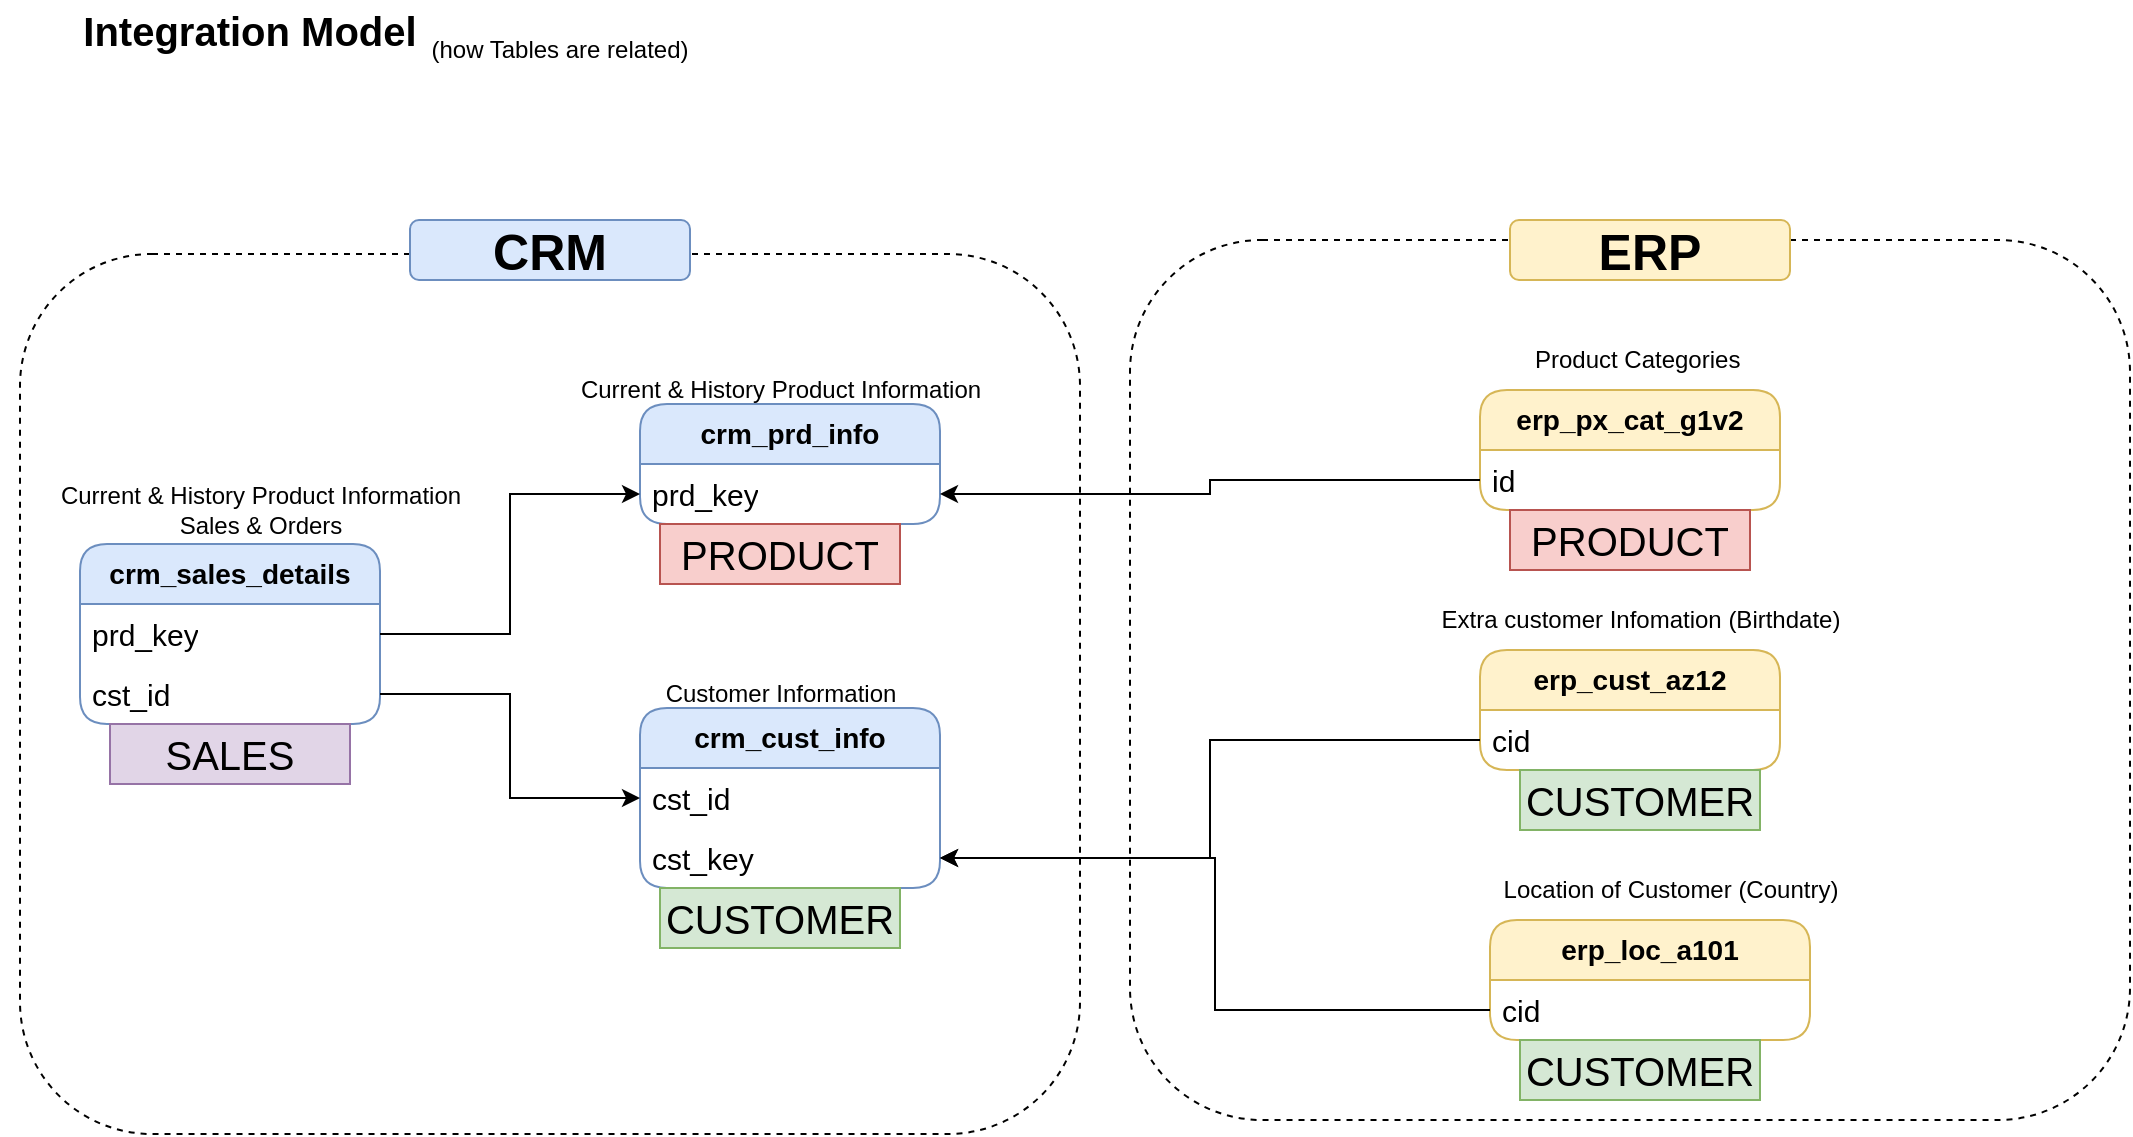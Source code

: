 <mxfile version="27.0.9">
  <diagram name="Pagina-1" id="4Yi8ouNVBeEgL0SrwW6D">
    <mxGraphModel dx="1554" dy="914" grid="1" gridSize="10" guides="1" tooltips="1" connect="1" arrows="1" fold="1" page="1" pageScale="1" pageWidth="1169" pageHeight="827" math="0" shadow="0">
      <root>
        <mxCell id="0" />
        <mxCell id="1" parent="0" />
        <mxCell id="U9UQptrExS0O_3ziEyp8-1" value="Integration Model" style="text;html=1;align=center;verticalAlign=middle;whiteSpace=wrap;rounded=0;fontSize=20;fontStyle=1" parent="1" vertex="1">
          <mxGeometry x="10" y="30" width="250" height="30" as="geometry" />
        </mxCell>
        <mxCell id="U9UQptrExS0O_3ziEyp8-2" value="(how Tables are related)" style="text;html=1;align=center;verticalAlign=middle;whiteSpace=wrap;rounded=0;" parent="1" vertex="1">
          <mxGeometry x="220" y="40" width="140" height="30" as="geometry" />
        </mxCell>
        <mxCell id="U9UQptrExS0O_3ziEyp8-3" value="crm_cust_info" style="swimlane;fontStyle=1;childLayout=stackLayout;horizontal=1;startSize=30;horizontalStack=0;resizeParent=1;resizeParentMax=0;resizeLast=0;collapsible=1;marginBottom=0;whiteSpace=wrap;html=1;rounded=1;fillColor=#dae8fc;strokeColor=#6c8ebf;fontSize=14;" parent="1" vertex="1">
          <mxGeometry x="330" y="384" width="150" height="90" as="geometry" />
        </mxCell>
        <mxCell id="U9UQptrExS0O_3ziEyp8-4" value="cst_id" style="text;strokeColor=none;fillColor=none;align=left;verticalAlign=middle;spacingLeft=4;spacingRight=4;overflow=hidden;points=[[0,0.5],[1,0.5]];portConstraint=eastwest;rotatable=0;whiteSpace=wrap;html=1;fontSize=15;" parent="U9UQptrExS0O_3ziEyp8-3" vertex="1">
          <mxGeometry y="30" width="150" height="30" as="geometry" />
        </mxCell>
        <mxCell id="U9UQptrExS0O_3ziEyp8-22" value="cst_key" style="text;strokeColor=none;fillColor=none;align=left;verticalAlign=middle;spacingLeft=4;spacingRight=4;overflow=hidden;points=[[0,0.5],[1,0.5]];portConstraint=eastwest;rotatable=0;whiteSpace=wrap;html=1;fontSize=15;" parent="U9UQptrExS0O_3ziEyp8-3" vertex="1">
          <mxGeometry y="60" width="150" height="30" as="geometry" />
        </mxCell>
        <mxCell id="U9UQptrExS0O_3ziEyp8-7" value="Customer Information" style="text;html=1;align=center;verticalAlign=middle;resizable=0;points=[];autosize=1;strokeColor=none;fillColor=none;" parent="1" vertex="1">
          <mxGeometry x="330" y="362" width="140" height="30" as="geometry" />
        </mxCell>
        <mxCell id="U9UQptrExS0O_3ziEyp8-8" value="crm_prd_info" style="swimlane;fontStyle=1;childLayout=stackLayout;horizontal=1;startSize=30;horizontalStack=0;resizeParent=1;resizeParentMax=0;resizeLast=0;collapsible=1;marginBottom=0;whiteSpace=wrap;html=1;rounded=1;fillColor=#dae8fc;strokeColor=#6c8ebf;fontSize=14;" parent="1" vertex="1">
          <mxGeometry x="330" y="232" width="150" height="60" as="geometry" />
        </mxCell>
        <mxCell id="U9UQptrExS0O_3ziEyp8-9" value="prd_key" style="text;strokeColor=none;fillColor=none;align=left;verticalAlign=middle;spacingLeft=4;spacingRight=4;overflow=hidden;points=[[0,0.5],[1,0.5]];portConstraint=eastwest;rotatable=0;whiteSpace=wrap;html=1;fontSize=15;" parent="U9UQptrExS0O_3ziEyp8-8" vertex="1">
          <mxGeometry y="30" width="150" height="30" as="geometry" />
        </mxCell>
        <mxCell id="U9UQptrExS0O_3ziEyp8-10" value="Current &amp;amp; History Product Information" style="text;html=1;align=center;verticalAlign=middle;resizable=0;points=[];autosize=1;strokeColor=none;fillColor=none;" parent="1" vertex="1">
          <mxGeometry x="290" y="210" width="220" height="30" as="geometry" />
        </mxCell>
        <mxCell id="U9UQptrExS0O_3ziEyp8-11" value="crm_sales_details" style="swimlane;fontStyle=1;childLayout=stackLayout;horizontal=1;startSize=30;horizontalStack=0;resizeParent=1;resizeParentMax=0;resizeLast=0;collapsible=1;marginBottom=0;whiteSpace=wrap;html=1;rounded=1;fillColor=#dae8fc;strokeColor=#6c8ebf;fontSize=14;" parent="1" vertex="1">
          <mxGeometry x="50" y="302" width="150" height="90" as="geometry" />
        </mxCell>
        <mxCell id="U9UQptrExS0O_3ziEyp8-12" value="prd_key" style="text;strokeColor=none;fillColor=none;align=left;verticalAlign=middle;spacingLeft=4;spacingRight=4;overflow=hidden;points=[[0,0.5],[1,0.5]];portConstraint=eastwest;rotatable=0;whiteSpace=wrap;html=1;fontSize=15;" parent="U9UQptrExS0O_3ziEyp8-11" vertex="1">
          <mxGeometry y="30" width="150" height="30" as="geometry" />
        </mxCell>
        <mxCell id="U9UQptrExS0O_3ziEyp8-17" value="cst_id" style="text;strokeColor=none;fillColor=none;align=left;verticalAlign=middle;spacingLeft=4;spacingRight=4;overflow=hidden;points=[[0,0.5],[1,0.5]];portConstraint=eastwest;rotatable=0;whiteSpace=wrap;html=1;fontSize=15;" parent="U9UQptrExS0O_3ziEyp8-11" vertex="1">
          <mxGeometry y="60" width="150" height="30" as="geometry" />
        </mxCell>
        <mxCell id="U9UQptrExS0O_3ziEyp8-13" value="Current &amp;amp; History Product Information&lt;br&gt;Sales &amp;amp; Orders" style="text;html=1;align=center;verticalAlign=middle;resizable=0;points=[];autosize=1;strokeColor=none;fillColor=none;" parent="1" vertex="1">
          <mxGeometry x="30" y="265" width="220" height="40" as="geometry" />
        </mxCell>
        <mxCell id="U9UQptrExS0O_3ziEyp8-18" style="edgeStyle=orthogonalEdgeStyle;rounded=0;orthogonalLoop=1;jettySize=auto;html=1;" parent="1" source="U9UQptrExS0O_3ziEyp8-17" target="U9UQptrExS0O_3ziEyp8-4" edge="1">
          <mxGeometry relative="1" as="geometry" />
        </mxCell>
        <mxCell id="U9UQptrExS0O_3ziEyp8-19" style="edgeStyle=orthogonalEdgeStyle;rounded=0;orthogonalLoop=1;jettySize=auto;html=1;" parent="1" source="U9UQptrExS0O_3ziEyp8-12" target="U9UQptrExS0O_3ziEyp8-9" edge="1">
          <mxGeometry relative="1" as="geometry" />
        </mxCell>
        <mxCell id="U9UQptrExS0O_3ziEyp8-20" value="erp_cust_az12" style="swimlane;fontStyle=1;childLayout=stackLayout;horizontal=1;startSize=30;horizontalStack=0;resizeParent=1;resizeParentMax=0;resizeLast=0;collapsible=1;marginBottom=0;whiteSpace=wrap;html=1;rounded=1;fillColor=#fff2cc;strokeColor=#d6b656;fontSize=14;" parent="1" vertex="1">
          <mxGeometry x="750" y="355" width="150" height="60" as="geometry" />
        </mxCell>
        <mxCell id="U9UQptrExS0O_3ziEyp8-21" value="cid" style="text;strokeColor=none;fillColor=none;align=left;verticalAlign=middle;spacingLeft=4;spacingRight=4;overflow=hidden;points=[[0,0.5],[1,0.5]];portConstraint=eastwest;rotatable=0;whiteSpace=wrap;html=1;fontSize=15;" parent="U9UQptrExS0O_3ziEyp8-20" vertex="1">
          <mxGeometry y="30" width="150" height="30" as="geometry" />
        </mxCell>
        <mxCell id="U9UQptrExS0O_3ziEyp8-24" value="Extra customer Infomation (Birthdate)" style="text;html=1;align=center;verticalAlign=middle;resizable=0;points=[];autosize=1;strokeColor=none;fillColor=none;" parent="1" vertex="1">
          <mxGeometry x="720" y="325" width="220" height="30" as="geometry" />
        </mxCell>
        <mxCell id="U9UQptrExS0O_3ziEyp8-25" value="erp_loc_a101" style="swimlane;fontStyle=1;childLayout=stackLayout;horizontal=1;startSize=30;horizontalStack=0;resizeParent=1;resizeParentMax=0;resizeLast=0;collapsible=1;marginBottom=0;whiteSpace=wrap;html=1;rounded=1;fillColor=#fff2cc;strokeColor=#d6b656;fontSize=14;" parent="1" vertex="1">
          <mxGeometry x="755" y="490" width="160" height="60" as="geometry" />
        </mxCell>
        <mxCell id="U9UQptrExS0O_3ziEyp8-26" value="cid" style="text;strokeColor=none;fillColor=none;align=left;verticalAlign=middle;spacingLeft=4;spacingRight=4;overflow=hidden;points=[[0,0.5],[1,0.5]];portConstraint=eastwest;rotatable=0;whiteSpace=wrap;html=1;fontSize=15;" parent="U9UQptrExS0O_3ziEyp8-25" vertex="1">
          <mxGeometry y="30" width="160" height="30" as="geometry" />
        </mxCell>
        <mxCell id="U9UQptrExS0O_3ziEyp8-27" value="Location of Customer (Country)" style="text;html=1;align=center;verticalAlign=middle;resizable=0;points=[];autosize=1;strokeColor=none;fillColor=none;" parent="1" vertex="1">
          <mxGeometry x="750" y="460" width="190" height="30" as="geometry" />
        </mxCell>
        <mxCell id="U9UQptrExS0O_3ziEyp8-30" value="erp_px_cat_g1v2" style="swimlane;fontStyle=1;childLayout=stackLayout;horizontal=1;startSize=30;horizontalStack=0;resizeParent=1;resizeParentMax=0;resizeLast=0;collapsible=1;marginBottom=0;whiteSpace=wrap;html=1;rounded=1;fillColor=#fff2cc;strokeColor=#d6b656;fontSize=14;" parent="1" vertex="1">
          <mxGeometry x="750" y="225" width="150" height="60" as="geometry" />
        </mxCell>
        <mxCell id="U9UQptrExS0O_3ziEyp8-31" value="id" style="text;strokeColor=none;fillColor=none;align=left;verticalAlign=middle;spacingLeft=4;spacingRight=4;overflow=hidden;points=[[0,0.5],[1,0.5]];portConstraint=eastwest;rotatable=0;whiteSpace=wrap;html=1;fontSize=15;" parent="U9UQptrExS0O_3ziEyp8-30" vertex="1">
          <mxGeometry y="30" width="150" height="30" as="geometry" />
        </mxCell>
        <mxCell id="U9UQptrExS0O_3ziEyp8-32" value="Product Categories&amp;nbsp;" style="text;html=1;align=center;verticalAlign=middle;resizable=0;points=[];autosize=1;strokeColor=none;fillColor=none;" parent="1" vertex="1">
          <mxGeometry x="765" y="195" width="130" height="30" as="geometry" />
        </mxCell>
        <mxCell id="U9UQptrExS0O_3ziEyp8-34" style="edgeStyle=orthogonalEdgeStyle;rounded=0;orthogonalLoop=1;jettySize=auto;html=1;" parent="1" source="U9UQptrExS0O_3ziEyp8-31" target="U9UQptrExS0O_3ziEyp8-9" edge="1">
          <mxGeometry relative="1" as="geometry" />
        </mxCell>
        <mxCell id="U9UQptrExS0O_3ziEyp8-35" style="edgeStyle=orthogonalEdgeStyle;rounded=0;orthogonalLoop=1;jettySize=auto;html=1;" parent="1" source="U9UQptrExS0O_3ziEyp8-21" target="U9UQptrExS0O_3ziEyp8-22" edge="1">
          <mxGeometry relative="1" as="geometry" />
        </mxCell>
        <mxCell id="U9UQptrExS0O_3ziEyp8-37" style="edgeStyle=orthogonalEdgeStyle;rounded=0;orthogonalLoop=1;jettySize=auto;html=1;entryX=1;entryY=0.5;entryDx=0;entryDy=0;" parent="1" source="U9UQptrExS0O_3ziEyp8-26" target="U9UQptrExS0O_3ziEyp8-22" edge="1">
          <mxGeometry relative="1" as="geometry" />
        </mxCell>
        <mxCell id="U9UQptrExS0O_3ziEyp8-39" value="" style="rounded=1;whiteSpace=wrap;html=1;fillColor=none;dashed=1;" parent="1" vertex="1">
          <mxGeometry x="20" y="157" width="530" height="440" as="geometry" />
        </mxCell>
        <mxCell id="U9UQptrExS0O_3ziEyp8-40" value="&lt;b&gt;&lt;font style=&quot;font-size: 25px;&quot;&gt;CRM&lt;/font&gt;&lt;/b&gt;" style="text;html=1;align=center;verticalAlign=middle;whiteSpace=wrap;rounded=1;fillColor=#dae8fc;strokeColor=#6c8ebf;" parent="1" vertex="1">
          <mxGeometry x="215" y="140" width="140" height="30" as="geometry" />
        </mxCell>
        <mxCell id="U9UQptrExS0O_3ziEyp8-41" value="" style="rounded=1;whiteSpace=wrap;html=1;fillColor=none;dashed=1;" parent="1" vertex="1">
          <mxGeometry x="575" y="150" width="500" height="440" as="geometry" />
        </mxCell>
        <mxCell id="U9UQptrExS0O_3ziEyp8-42" value="&lt;b&gt;&lt;font style=&quot;font-size: 25px;&quot;&gt;ERP&lt;/font&gt;&lt;/b&gt;" style="text;html=1;align=center;verticalAlign=middle;whiteSpace=wrap;rounded=1;fillColor=#fff2cc;strokeColor=#d6b656;" parent="1" vertex="1">
          <mxGeometry x="765" y="140" width="140" height="30" as="geometry" />
        </mxCell>
        <mxCell id="H3QI_4P7OxljCvM1kISH-1" value="PRODUCT" style="text;html=1;strokeColor=#b85450;fillColor=#f8cecc;align=center;verticalAlign=middle;whiteSpace=wrap;overflow=hidden;fontSize=20;" vertex="1" parent="1">
          <mxGeometry x="340" y="292" width="120" height="30" as="geometry" />
        </mxCell>
        <mxCell id="H3QI_4P7OxljCvM1kISH-2" value="PRODUCT" style="text;html=1;strokeColor=#b85450;fillColor=#f8cecc;align=center;verticalAlign=middle;whiteSpace=wrap;overflow=hidden;fontSize=20;" vertex="1" parent="1">
          <mxGeometry x="765" y="285" width="120" height="30" as="geometry" />
        </mxCell>
        <mxCell id="H3QI_4P7OxljCvM1kISH-3" value="CUSTOMER" style="text;html=1;strokeColor=#82b366;fillColor=#d5e8d4;align=center;verticalAlign=middle;whiteSpace=wrap;overflow=hidden;fontSize=20;" vertex="1" parent="1">
          <mxGeometry x="340" y="474" width="120" height="30" as="geometry" />
        </mxCell>
        <mxCell id="H3QI_4P7OxljCvM1kISH-4" value="CUSTOMER" style="text;html=1;strokeColor=#82b366;fillColor=#d5e8d4;align=center;verticalAlign=middle;whiteSpace=wrap;overflow=hidden;fontSize=20;" vertex="1" parent="1">
          <mxGeometry x="770" y="550" width="120" height="30" as="geometry" />
        </mxCell>
        <mxCell id="H3QI_4P7OxljCvM1kISH-5" value="CUSTOMER" style="text;html=1;strokeColor=#82b366;fillColor=#d5e8d4;align=center;verticalAlign=middle;whiteSpace=wrap;overflow=hidden;fontSize=20;" vertex="1" parent="1">
          <mxGeometry x="770" y="415" width="120" height="30" as="geometry" />
        </mxCell>
        <mxCell id="H3QI_4P7OxljCvM1kISH-6" value="SALES" style="text;html=1;strokeColor=#9673a6;fillColor=#e1d5e7;align=center;verticalAlign=middle;whiteSpace=wrap;overflow=hidden;fontSize=20;" vertex="1" parent="1">
          <mxGeometry x="65" y="392" width="120" height="30" as="geometry" />
        </mxCell>
      </root>
    </mxGraphModel>
  </diagram>
</mxfile>
